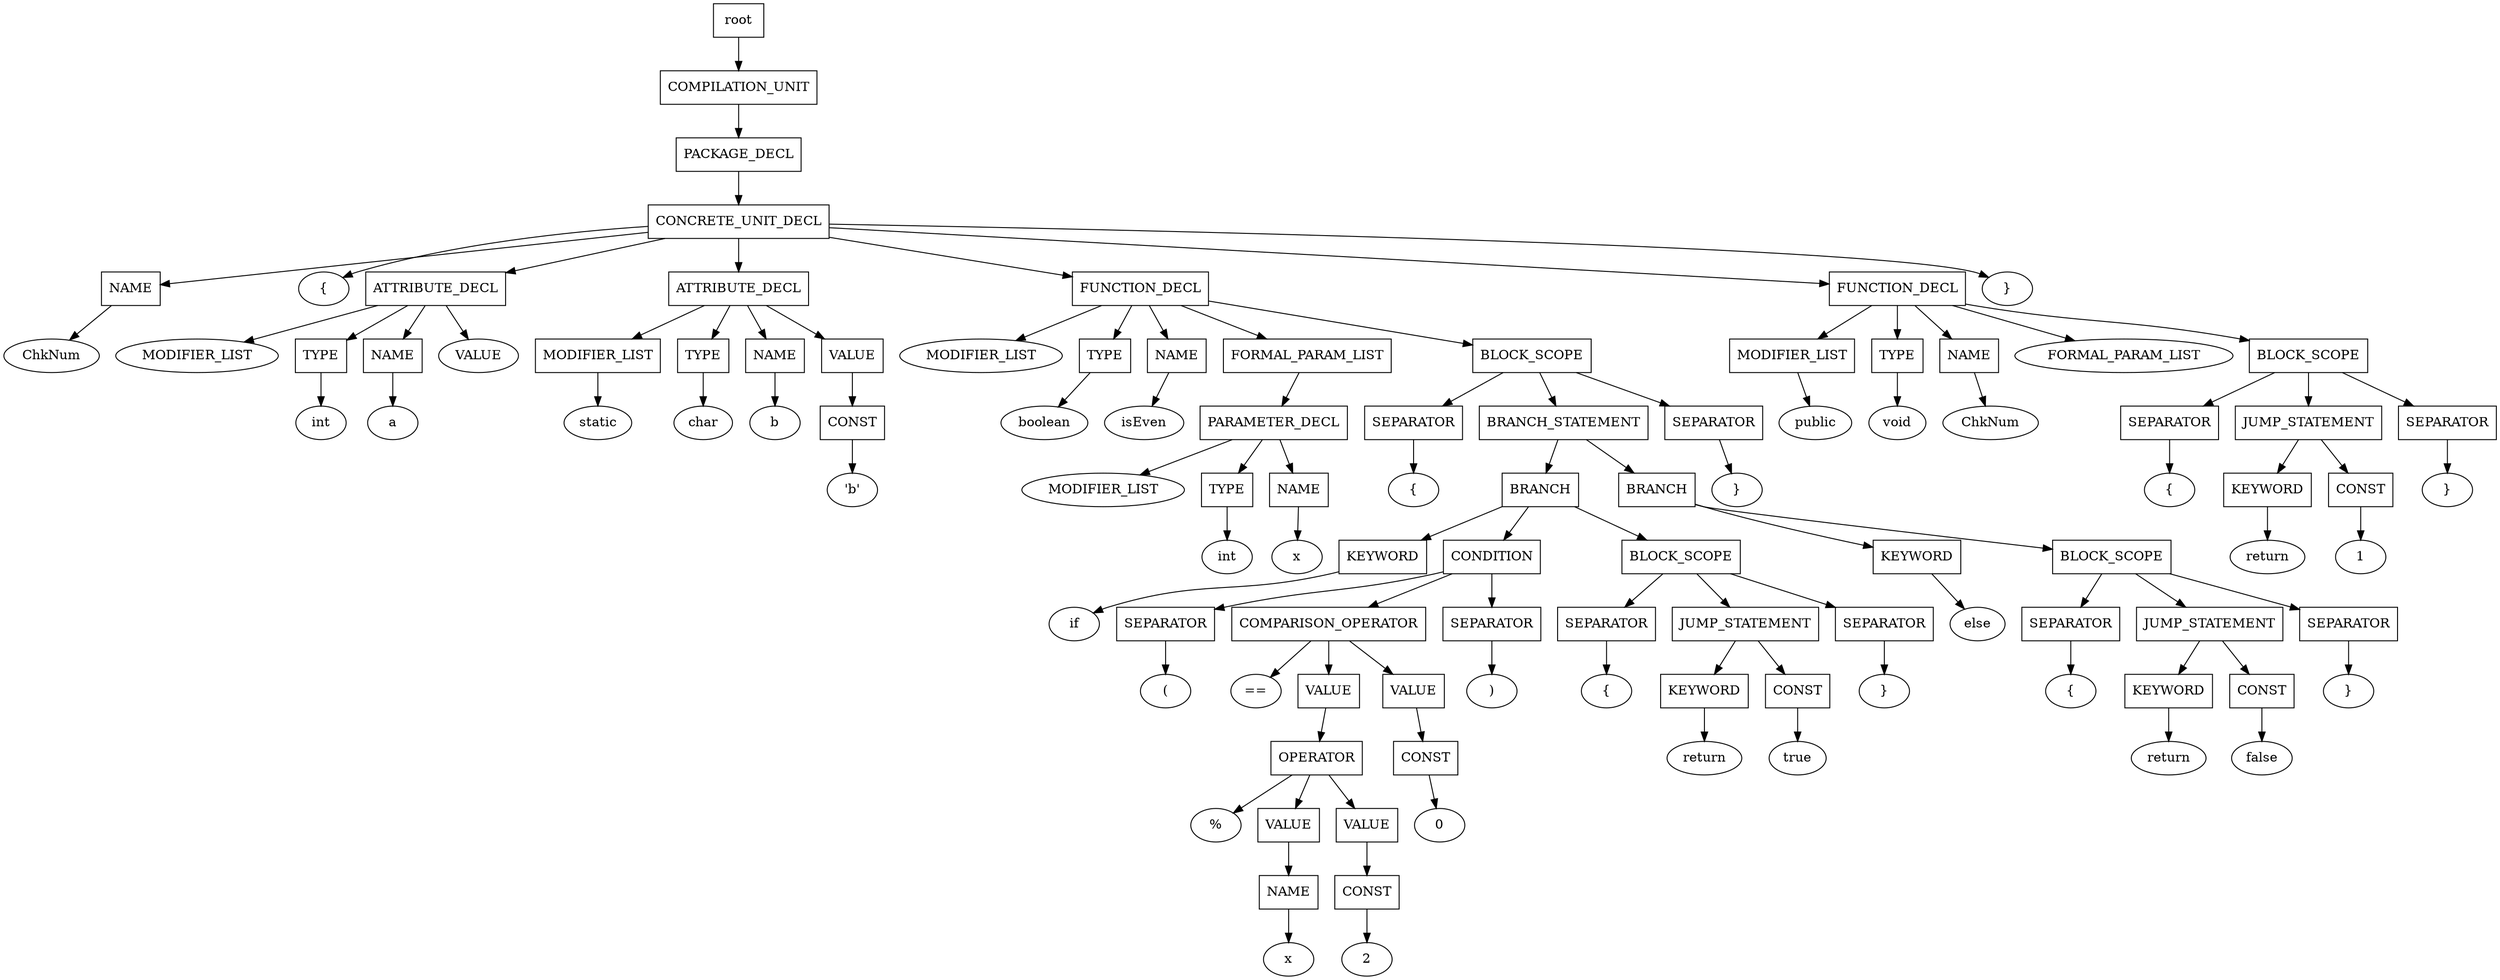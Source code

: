 digraph G {
	splines="TRUE";
	n_0 [label="root", shape="rectangle"]
	n_0 -> n_1
	n_1 [label="COMPILATION_UNIT", shape="rectangle"]
	n_1 -> n_2
	n_2 [label="PACKAGE_DECL", shape="rectangle"]
	n_2 -> n_3
	n_3 [label="CONCRETE_UNIT_DECL", shape="rectangle"]
	n_3 -> n_4
	n_4 [label="NAME", shape="rectangle"]
	n_4 -> n_11
	n_11 [label="ChkNum", shape="ellipse"]
	n_3 -> n_5
	n_5 [label="{", shape="ellipse"]
	n_3 -> n_6
	n_6 [label="ATTRIBUTE_DECL", shape="rectangle"]
	n_6 -> n_12
	n_12 [label="MODIFIER_LIST", shape="ellipse"]
	n_6 -> n_13
	n_13 [label="TYPE", shape="rectangle"]
	n_13 -> n_30
	n_30 [label="int", shape="ellipse"]
	n_6 -> n_14
	n_14 [label="NAME", shape="rectangle"]
	n_14 -> n_31
	n_31 [label="a", shape="ellipse"]
	n_6 -> n_15
	n_15 [label="VALUE", shape="ellipse"]
	n_3 -> n_7
	n_7 [label="ATTRIBUTE_DECL", shape="rectangle"]
	n_7 -> n_16
	n_16 [label="MODIFIER_LIST", shape="rectangle"]
	n_16 -> n_32
	n_32 [label="static", shape="ellipse"]
	n_7 -> n_17
	n_17 [label="TYPE", shape="rectangle"]
	n_17 -> n_33
	n_33 [label="char", shape="ellipse"]
	n_7 -> n_18
	n_18 [label="NAME", shape="rectangle"]
	n_18 -> n_34
	n_34 [label="b", shape="ellipse"]
	n_7 -> n_19
	n_19 [label="VALUE", shape="rectangle"]
	n_19 -> n_35
	n_35 [label="CONST", shape="rectangle"]
	n_35 -> n_48
	n_48 [label="'b'", shape="ellipse"]
	n_3 -> n_8
	n_8 [label="FUNCTION_DECL", shape="rectangle"]
	n_8 -> n_20
	n_20 [label="MODIFIER_LIST", shape="ellipse"]
	n_8 -> n_21
	n_21 [label="TYPE", shape="rectangle"]
	n_21 -> n_36
	n_36 [label="boolean", shape="ellipse"]
	n_8 -> n_22
	n_22 [label="NAME", shape="rectangle"]
	n_22 -> n_37
	n_37 [label="isEven", shape="ellipse"]
	n_8 -> n_23
	n_23 [label="FORMAL_PARAM_LIST", shape="rectangle"]
	n_23 -> n_38
	n_38 [label="PARAMETER_DECL", shape="rectangle"]
	n_38 -> n_49
	n_49 [label="MODIFIER_LIST", shape="ellipse"]
	n_38 -> n_50
	n_50 [label="TYPE", shape="rectangle"]
	n_50 -> n_60
	n_60 [label="int", shape="ellipse"]
	n_38 -> n_51
	n_51 [label="NAME", shape="rectangle"]
	n_51 -> n_61
	n_61 [label="x", shape="ellipse"]
	n_8 -> n_24
	n_24 [label="BLOCK_SCOPE", shape="rectangle"]
	n_24 -> n_39
	n_39 [label="SEPARATOR", shape="rectangle"]
	n_39 -> n_52
	n_52 [label="{", shape="ellipse"]
	n_24 -> n_40
	n_40 [label="BRANCH_STATEMENT", shape="rectangle"]
	n_40 -> n_53
	n_53 [label="BRANCH", shape="rectangle"]
	n_53 -> n_62
	n_62 [label="KEYWORD", shape="rectangle"]
	n_62 -> n_69
	n_69 [label="if", shape="ellipse"]
	n_53 -> n_63
	n_63 [label="CONDITION", shape="rectangle"]
	n_63 -> n_70
	n_70 [label="SEPARATOR", shape="rectangle"]
	n_70 -> n_80
	n_80 [label="(", shape="ellipse"]
	n_63 -> n_71
	n_71 [label="COMPARISON_OPERATOR", shape="rectangle"]
	n_71 -> n_81
	n_81 [label="==", shape="ellipse"]
	n_71 -> n_82
	n_82 [label="VALUE", shape="rectangle"]
	n_82 -> n_93
	n_93 [label="OPERATOR", shape="rectangle"]
	n_93 -> n_99
	n_99 [label="%", shape="ellipse"]
	n_93 -> n_100
	n_100 [label="VALUE", shape="rectangle"]
	n_100 -> n_103
	n_103 [label="NAME", shape="rectangle"]
	n_103 -> n_105
	n_105 [label="x", shape="ellipse"]
	n_93 -> n_101
	n_101 [label="VALUE", shape="rectangle"]
	n_101 -> n_104
	n_104 [label="CONST", shape="rectangle"]
	n_104 -> n_106
	n_106 [label="2", shape="ellipse"]
	n_71 -> n_83
	n_83 [label="VALUE", shape="rectangle"]
	n_83 -> n_94
	n_94 [label="CONST", shape="rectangle"]
	n_94 -> n_102
	n_102 [label="0", shape="ellipse"]
	n_63 -> n_72
	n_72 [label="SEPARATOR", shape="rectangle"]
	n_72 -> n_84
	n_84 [label=")", shape="ellipse"]
	n_53 -> n_64
	n_64 [label="BLOCK_SCOPE", shape="rectangle"]
	n_64 -> n_73
	n_73 [label="SEPARATOR", shape="rectangle"]
	n_73 -> n_85
	n_85 [label="{", shape="ellipse"]
	n_64 -> n_74
	n_74 [label="JUMP_STATEMENT", shape="rectangle"]
	n_74 -> n_86
	n_86 [label="KEYWORD", shape="rectangle"]
	n_86 -> n_95
	n_95 [label="return", shape="ellipse"]
	n_74 -> n_87
	n_87 [label="CONST", shape="rectangle"]
	n_87 -> n_96
	n_96 [label="true", shape="ellipse"]
	n_64 -> n_75
	n_75 [label="SEPARATOR", shape="rectangle"]
	n_75 -> n_88
	n_88 [label="}", shape="ellipse"]
	n_40 -> n_54
	n_54 [label="BRANCH", shape="rectangle"]
	n_54 -> n_65
	n_65 [label="KEYWORD", shape="rectangle"]
	n_65 -> n_76
	n_76 [label="else", shape="ellipse"]
	n_54 -> n_66
	n_66 [label="BLOCK_SCOPE", shape="rectangle"]
	n_66 -> n_77
	n_77 [label="SEPARATOR", shape="rectangle"]
	n_77 -> n_89
	n_89 [label="{", shape="ellipse"]
	n_66 -> n_78
	n_78 [label="JUMP_STATEMENT", shape="rectangle"]
	n_78 -> n_90
	n_90 [label="KEYWORD", shape="rectangle"]
	n_90 -> n_97
	n_97 [label="return", shape="ellipse"]
	n_78 -> n_91
	n_91 [label="CONST", shape="rectangle"]
	n_91 -> n_98
	n_98 [label="false", shape="ellipse"]
	n_66 -> n_79
	n_79 [label="SEPARATOR", shape="rectangle"]
	n_79 -> n_92
	n_92 [label="}", shape="ellipse"]
	n_24 -> n_41
	n_41 [label="SEPARATOR", shape="rectangle"]
	n_41 -> n_55
	n_55 [label="}", shape="ellipse"]
	n_3 -> n_9
	n_9 [label="FUNCTION_DECL", shape="rectangle"]
	n_9 -> n_25
	n_25 [label="MODIFIER_LIST", shape="rectangle"]
	n_25 -> n_42
	n_42 [label="public", shape="ellipse"]
	n_9 -> n_26
	n_26 [label="TYPE", shape="rectangle"]
	n_26 -> n_43
	n_43 [label="void", shape="ellipse"]
	n_9 -> n_27
	n_27 [label="NAME", shape="rectangle"]
	n_27 -> n_44
	n_44 [label="ChkNum", shape="ellipse"]
	n_9 -> n_28
	n_28 [label="FORMAL_PARAM_LIST", shape="ellipse"]
	n_9 -> n_29
	n_29 [label="BLOCK_SCOPE", shape="rectangle"]
	n_29 -> n_45
	n_45 [label="SEPARATOR", shape="rectangle"]
	n_45 -> n_56
	n_56 [label="{", shape="ellipse"]
	n_29 -> n_46
	n_46 [label="JUMP_STATEMENT", shape="rectangle"]
	n_46 -> n_57
	n_57 [label="KEYWORD", shape="rectangle"]
	n_57 -> n_67
	n_67 [label="return", shape="ellipse"]
	n_46 -> n_58
	n_58 [label="CONST", shape="rectangle"]
	n_58 -> n_68
	n_68 [label="1", shape="ellipse"]
	n_29 -> n_47
	n_47 [label="SEPARATOR", shape="rectangle"]
	n_47 -> n_59
	n_59 [label="}", shape="ellipse"]
	n_3 -> n_10
	n_10 [label="}", shape="ellipse"]
}